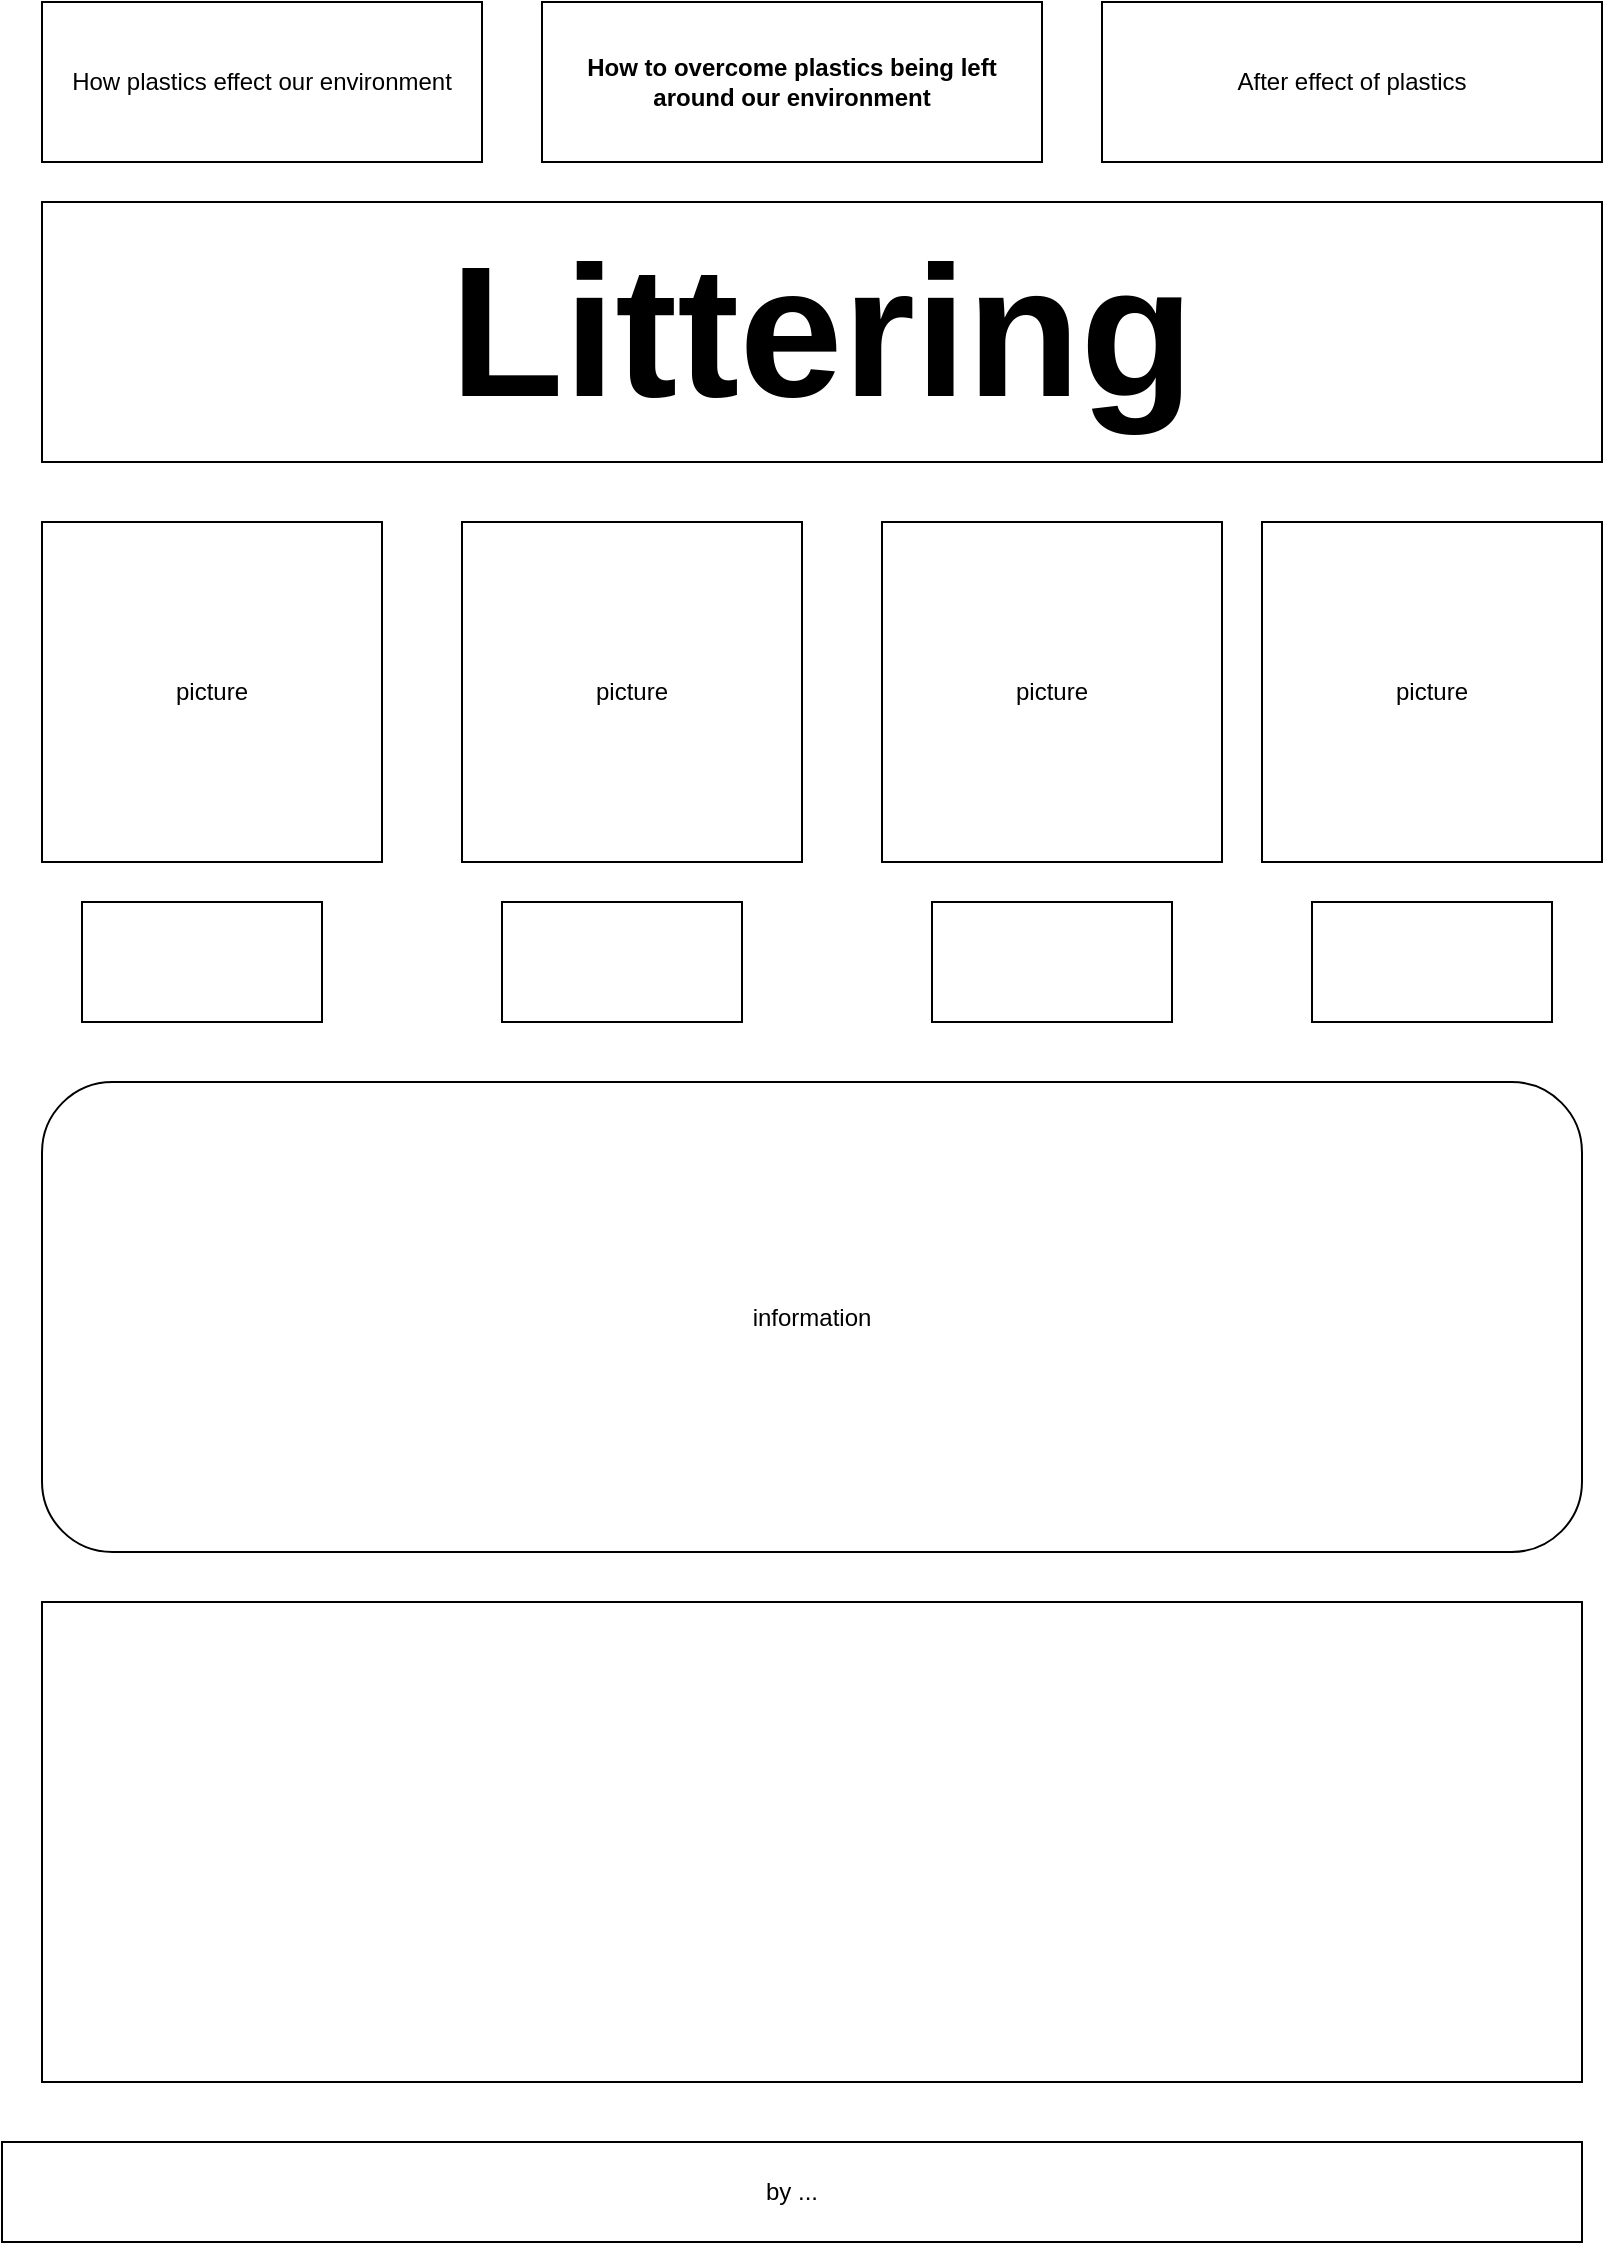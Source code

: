 <mxfile version="24.4.10" type="github">
  <diagram id="prtHgNgQTEPvFCAcTncT" name="Page-1">
    <mxGraphModel dx="1434" dy="780" grid="1" gridSize="10" guides="1" tooltips="1" connect="1" arrows="1" fold="1" page="1" pageScale="1" pageWidth="827" pageHeight="1169" math="0" shadow="0">
      <root>
        <mxCell id="0" />
        <mxCell id="1" parent="0" />
        <mxCell id="Bz0w46tYnqX_VoriOqL4-1" value="&lt;p data-pm-slice=&quot;1 1 []&quot;&gt;How plastics effect our environment&lt;/p&gt;" style="rounded=0;whiteSpace=wrap;html=1;" vertex="1" parent="1">
          <mxGeometry x="30" y="30" width="220" height="80" as="geometry" />
        </mxCell>
        <mxCell id="Bz0w46tYnqX_VoriOqL4-2" value="&lt;p data-pm-slice=&quot;1 1 []&quot;&gt;&lt;strong&gt;How to overcome plastics being left around our environment&lt;/strong&gt;&lt;/p&gt;" style="rounded=0;whiteSpace=wrap;html=1;" vertex="1" parent="1">
          <mxGeometry x="280" y="30" width="250" height="80" as="geometry" />
        </mxCell>
        <mxCell id="Bz0w46tYnqX_VoriOqL4-3" value="&lt;p data-pm-slice=&quot;1 1 []&quot;&gt;After effect of plastics&lt;/p&gt;" style="rounded=0;whiteSpace=wrap;html=1;" vertex="1" parent="1">
          <mxGeometry x="560" y="30" width="250" height="80" as="geometry" />
        </mxCell>
        <mxCell id="Bz0w46tYnqX_VoriOqL4-4" value="&lt;b&gt;&lt;font style=&quot;font-size: 93px;&quot;&gt;Littering&lt;/font&gt;&lt;/b&gt;" style="rounded=0;whiteSpace=wrap;html=1;" vertex="1" parent="1">
          <mxGeometry x="30" y="130" width="780" height="130" as="geometry" />
        </mxCell>
        <mxCell id="Bz0w46tYnqX_VoriOqL4-6" value="picture" style="whiteSpace=wrap;html=1;aspect=fixed;" vertex="1" parent="1">
          <mxGeometry x="30" y="290" width="170" height="170" as="geometry" />
        </mxCell>
        <mxCell id="Bz0w46tYnqX_VoriOqL4-7" value="picture" style="whiteSpace=wrap;html=1;aspect=fixed;" vertex="1" parent="1">
          <mxGeometry x="240" y="290" width="170" height="170" as="geometry" />
        </mxCell>
        <mxCell id="Bz0w46tYnqX_VoriOqL4-8" value="picture" style="whiteSpace=wrap;html=1;aspect=fixed;" vertex="1" parent="1">
          <mxGeometry x="450" y="290" width="170" height="170" as="geometry" />
        </mxCell>
        <mxCell id="Bz0w46tYnqX_VoriOqL4-9" value="picture" style="whiteSpace=wrap;html=1;aspect=fixed;" vertex="1" parent="1">
          <mxGeometry x="640" y="290" width="170" height="170" as="geometry" />
        </mxCell>
        <mxCell id="Bz0w46tYnqX_VoriOqL4-10" value="information" style="rounded=1;whiteSpace=wrap;html=1;" vertex="1" parent="1">
          <mxGeometry x="30" y="570" width="770" height="235" as="geometry" />
        </mxCell>
        <mxCell id="Bz0w46tYnqX_VoriOqL4-11" value="by ..." style="rounded=0;whiteSpace=wrap;html=1;" vertex="1" parent="1">
          <mxGeometry x="10" y="1100" width="790" height="50" as="geometry" />
        </mxCell>
        <mxCell id="Bz0w46tYnqX_VoriOqL4-13" value="" style="rounded=0;whiteSpace=wrap;html=1;" vertex="1" parent="1">
          <mxGeometry x="50" y="480" width="120" height="60" as="geometry" />
        </mxCell>
        <mxCell id="Bz0w46tYnqX_VoriOqL4-14" value="" style="rounded=0;whiteSpace=wrap;html=1;" vertex="1" parent="1">
          <mxGeometry x="665" y="480" width="120" height="60" as="geometry" />
        </mxCell>
        <mxCell id="Bz0w46tYnqX_VoriOqL4-15" value="" style="rounded=0;whiteSpace=wrap;html=1;" vertex="1" parent="1">
          <mxGeometry x="475" y="480" width="120" height="60" as="geometry" />
        </mxCell>
        <mxCell id="Bz0w46tYnqX_VoriOqL4-16" value="" style="rounded=0;whiteSpace=wrap;html=1;" vertex="1" parent="1">
          <mxGeometry x="260" y="480" width="120" height="60" as="geometry" />
        </mxCell>
        <mxCell id="Bz0w46tYnqX_VoriOqL4-17" value="" style="rounded=0;whiteSpace=wrap;html=1;" vertex="1" parent="1">
          <mxGeometry x="30" y="830" width="770" height="240" as="geometry" />
        </mxCell>
      </root>
    </mxGraphModel>
  </diagram>
</mxfile>
